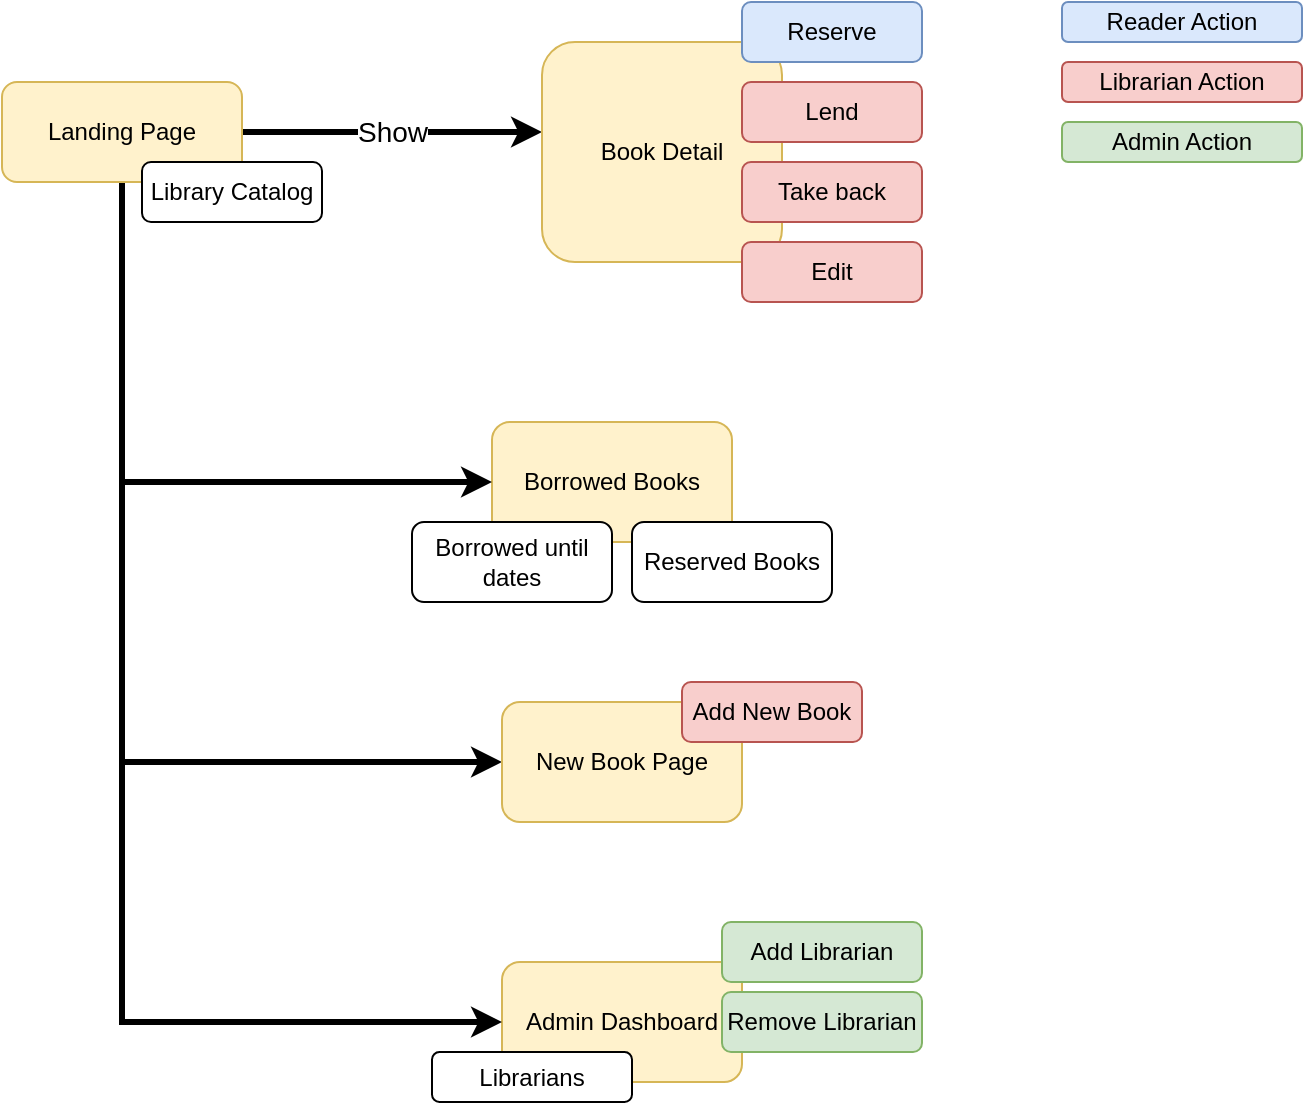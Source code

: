 <mxfile version="21.0.2" type="github">
  <diagram id="u2RXuAuM1ZONc2ouVt6J" name="Page-1">
    <mxGraphModel dx="1422" dy="769" grid="1" gridSize="10" guides="1" tooltips="1" connect="1" arrows="1" fold="1" page="1" pageScale="1" pageWidth="850" pageHeight="1100" math="0" shadow="0">
      <root>
        <mxCell id="0" />
        <mxCell id="1" parent="0" />
        <mxCell id="gTLzLT_ovjnBCT86g6D_-15" value="&lt;font style=&quot;font-size: 14px;&quot;&gt;Show&lt;/font&gt;" style="edgeStyle=orthogonalEdgeStyle;rounded=0;orthogonalLoop=1;jettySize=auto;html=1;entryX=0;entryY=0.409;entryDx=0;entryDy=0;entryPerimeter=0;strokeWidth=3;" parent="1" source="gTLzLT_ovjnBCT86g6D_-1" target="gTLzLT_ovjnBCT86g6D_-3" edge="1">
          <mxGeometry relative="1" as="geometry">
            <Array as="points">
              <mxPoint x="280" y="95" />
              <mxPoint x="280" y="95" />
            </Array>
          </mxGeometry>
        </mxCell>
        <mxCell id="gTLzLT_ovjnBCT86g6D_-22" style="edgeStyle=orthogonalEdgeStyle;rounded=0;orthogonalLoop=1;jettySize=auto;html=1;entryX=0;entryY=0.5;entryDx=0;entryDy=0;strokeWidth=3;" parent="1" source="gTLzLT_ovjnBCT86g6D_-1" target="gTLzLT_ovjnBCT86g6D_-21" edge="1">
          <mxGeometry relative="1" as="geometry">
            <Array as="points">
              <mxPoint x="130" y="410" />
              <mxPoint x="310" y="410" />
            </Array>
          </mxGeometry>
        </mxCell>
        <mxCell id="gTLzLT_ovjnBCT86g6D_-1" value="Landing Page" style="rounded=1;whiteSpace=wrap;html=1;fillColor=#fff2cc;strokeColor=#d6b656;" parent="1" vertex="1">
          <mxGeometry x="70" y="70" width="120" height="50" as="geometry" />
        </mxCell>
        <mxCell id="gTLzLT_ovjnBCT86g6D_-2" value="Library Catalog" style="rounded=1;whiteSpace=wrap;html=1;" parent="1" vertex="1">
          <mxGeometry x="140" y="110" width="90" height="30" as="geometry" />
        </mxCell>
        <mxCell id="gTLzLT_ovjnBCT86g6D_-3" value="Book Detail" style="rounded=1;whiteSpace=wrap;html=1;fillColor=#fff2cc;strokeColor=#d6b656;" parent="1" vertex="1">
          <mxGeometry x="340" y="50" width="120" height="110" as="geometry" />
        </mxCell>
        <mxCell id="gTLzLT_ovjnBCT86g6D_-5" value="Reserve" style="rounded=1;whiteSpace=wrap;html=1;fillColor=#dae8fc;strokeColor=#6c8ebf;" parent="1" vertex="1">
          <mxGeometry x="440" y="30" width="90" height="30" as="geometry" />
        </mxCell>
        <mxCell id="gTLzLT_ovjnBCT86g6D_-8" value="Lend" style="rounded=1;whiteSpace=wrap;html=1;fillColor=#f8cecc;strokeColor=#b85450;" parent="1" vertex="1">
          <mxGeometry x="440" y="70" width="90" height="30" as="geometry" />
        </mxCell>
        <mxCell id="gTLzLT_ovjnBCT86g6D_-12" value="Take back" style="rounded=1;whiteSpace=wrap;html=1;fillColor=#f8cecc;strokeColor=#b85450;" parent="1" vertex="1">
          <mxGeometry x="440" y="110" width="90" height="30" as="geometry" />
        </mxCell>
        <mxCell id="gTLzLT_ovjnBCT86g6D_-14" value="Edit" style="rounded=1;whiteSpace=wrap;html=1;fillColor=#f8cecc;strokeColor=#b85450;" parent="1" vertex="1">
          <mxGeometry x="440" y="150" width="90" height="30" as="geometry" />
        </mxCell>
        <mxCell id="gTLzLT_ovjnBCT86g6D_-16" value="Borrowed Books" style="rounded=1;whiteSpace=wrap;html=1;fillColor=#fff2cc;strokeColor=#d6b656;" parent="1" vertex="1">
          <mxGeometry x="315" y="240" width="120" height="60" as="geometry" />
        </mxCell>
        <mxCell id="gTLzLT_ovjnBCT86g6D_-18" value="Borrowed until&lt;br&gt;dates" style="rounded=1;whiteSpace=wrap;html=1;" parent="1" vertex="1">
          <mxGeometry x="275" y="290" width="100" height="40" as="geometry" />
        </mxCell>
        <mxCell id="gTLzLT_ovjnBCT86g6D_-19" value="Reserved Books" style="rounded=1;whiteSpace=wrap;html=1;" parent="1" vertex="1">
          <mxGeometry x="385" y="290" width="100" height="40" as="geometry" />
        </mxCell>
        <mxCell id="gTLzLT_ovjnBCT86g6D_-21" value="New Book Page" style="rounded=1;whiteSpace=wrap;html=1;fillColor=#fff2cc;strokeColor=#d6b656;" parent="1" vertex="1">
          <mxGeometry x="320" y="380" width="120" height="60" as="geometry" />
        </mxCell>
        <mxCell id="gTLzLT_ovjnBCT86g6D_-23" value="Reader Action" style="rounded=1;whiteSpace=wrap;html=1;fillColor=#dae8fc;strokeColor=#6c8ebf;" parent="1" vertex="1">
          <mxGeometry x="600" y="30" width="120" height="20" as="geometry" />
        </mxCell>
        <mxCell id="gTLzLT_ovjnBCT86g6D_-24" value="Librarian Action" style="rounded=1;whiteSpace=wrap;html=1;fillColor=#f8cecc;strokeColor=#b85450;" parent="1" vertex="1">
          <mxGeometry x="600" y="60" width="120" height="20" as="geometry" />
        </mxCell>
        <mxCell id="gTLzLT_ovjnBCT86g6D_-25" value="Add New Book" style="rounded=1;whiteSpace=wrap;html=1;fillColor=#f8cecc;strokeColor=#b85450;" parent="1" vertex="1">
          <mxGeometry x="410" y="370" width="90" height="30" as="geometry" />
        </mxCell>
        <mxCell id="gTLzLT_ovjnBCT86g6D_-26" value="Admin Dashboard" style="rounded=1;whiteSpace=wrap;html=1;fillColor=#fff2cc;strokeColor=#d6b656;" parent="1" vertex="1">
          <mxGeometry x="320" y="510" width="120" height="60" as="geometry" />
        </mxCell>
        <mxCell id="gTLzLT_ovjnBCT86g6D_-29" value="Admin Action" style="rounded=1;whiteSpace=wrap;html=1;fillColor=#d5e8d4;strokeColor=#82b366;" parent="1" vertex="1">
          <mxGeometry x="600" y="90" width="120" height="20" as="geometry" />
        </mxCell>
        <mxCell id="gTLzLT_ovjnBCT86g6D_-30" value="Add Librarian" style="rounded=1;whiteSpace=wrap;html=1;fillColor=#d5e8d4;strokeColor=#82b366;" parent="1" vertex="1">
          <mxGeometry x="430" y="490" width="100" height="30" as="geometry" />
        </mxCell>
        <mxCell id="gTLzLT_ovjnBCT86g6D_-31" value="Remove Librarian" style="rounded=1;whiteSpace=wrap;html=1;fillColor=#d5e8d4;strokeColor=#82b366;" parent="1" vertex="1">
          <mxGeometry x="430" y="525" width="100" height="30" as="geometry" />
        </mxCell>
        <mxCell id="UENm6vXJXYiIuP29thLv-4" value="" style="endArrow=classic;html=1;rounded=0;strokeWidth=3;entryX=0;entryY=0.5;entryDx=0;entryDy=0;" parent="1" target="gTLzLT_ovjnBCT86g6D_-26" edge="1">
          <mxGeometry width="50" height="50" relative="1" as="geometry">
            <mxPoint x="130" y="410" as="sourcePoint" />
            <mxPoint x="310" y="539.5" as="targetPoint" />
            <Array as="points">
              <mxPoint x="130" y="540" />
            </Array>
          </mxGeometry>
        </mxCell>
        <mxCell id="Ovcfzf1PyIIYaTwRFHqv-5" value="" style="endArrow=classic;html=1;rounded=0;entryX=0;entryY=0.5;entryDx=0;entryDy=0;strokeWidth=3;" edge="1" parent="1" target="gTLzLT_ovjnBCT86g6D_-16">
          <mxGeometry width="50" height="50" relative="1" as="geometry">
            <mxPoint x="130" y="270" as="sourcePoint" />
            <mxPoint x="380" y="330" as="targetPoint" />
          </mxGeometry>
        </mxCell>
        <mxCell id="Ovcfzf1PyIIYaTwRFHqv-6" value="Librarians" style="rounded=1;whiteSpace=wrap;html=1;" vertex="1" parent="1">
          <mxGeometry x="285" y="555" width="100" height="25" as="geometry" />
        </mxCell>
      </root>
    </mxGraphModel>
  </diagram>
</mxfile>
